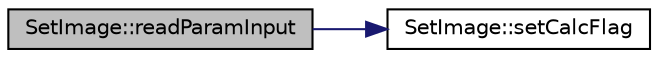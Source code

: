 digraph "SetImage::readParamInput"
{
 // LATEX_PDF_SIZE
  edge [fontname="Helvetica",fontsize="10",labelfontname="Helvetica",labelfontsize="10"];
  node [fontname="Helvetica",fontsize="10",shape=record];
  rankdir="LR";
  Node1 [label="SetImage::readParamInput",height=0.2,width=0.4,color="black", fillcolor="grey75", style="filled", fontcolor="black",tooltip="UI Methods."];
  Node1 -> Node2 [color="midnightblue",fontsize="10",style="solid",fontname="Helvetica"];
  Node2 [label="SetImage::setCalcFlag",height=0.2,width=0.4,color="black", fillcolor="white", style="filled",URL="$class_set_image.html#a13649460d2fc334dc639d1fa6a702b91",tooltip="Specifies whether a set should be recalculated."];
}
